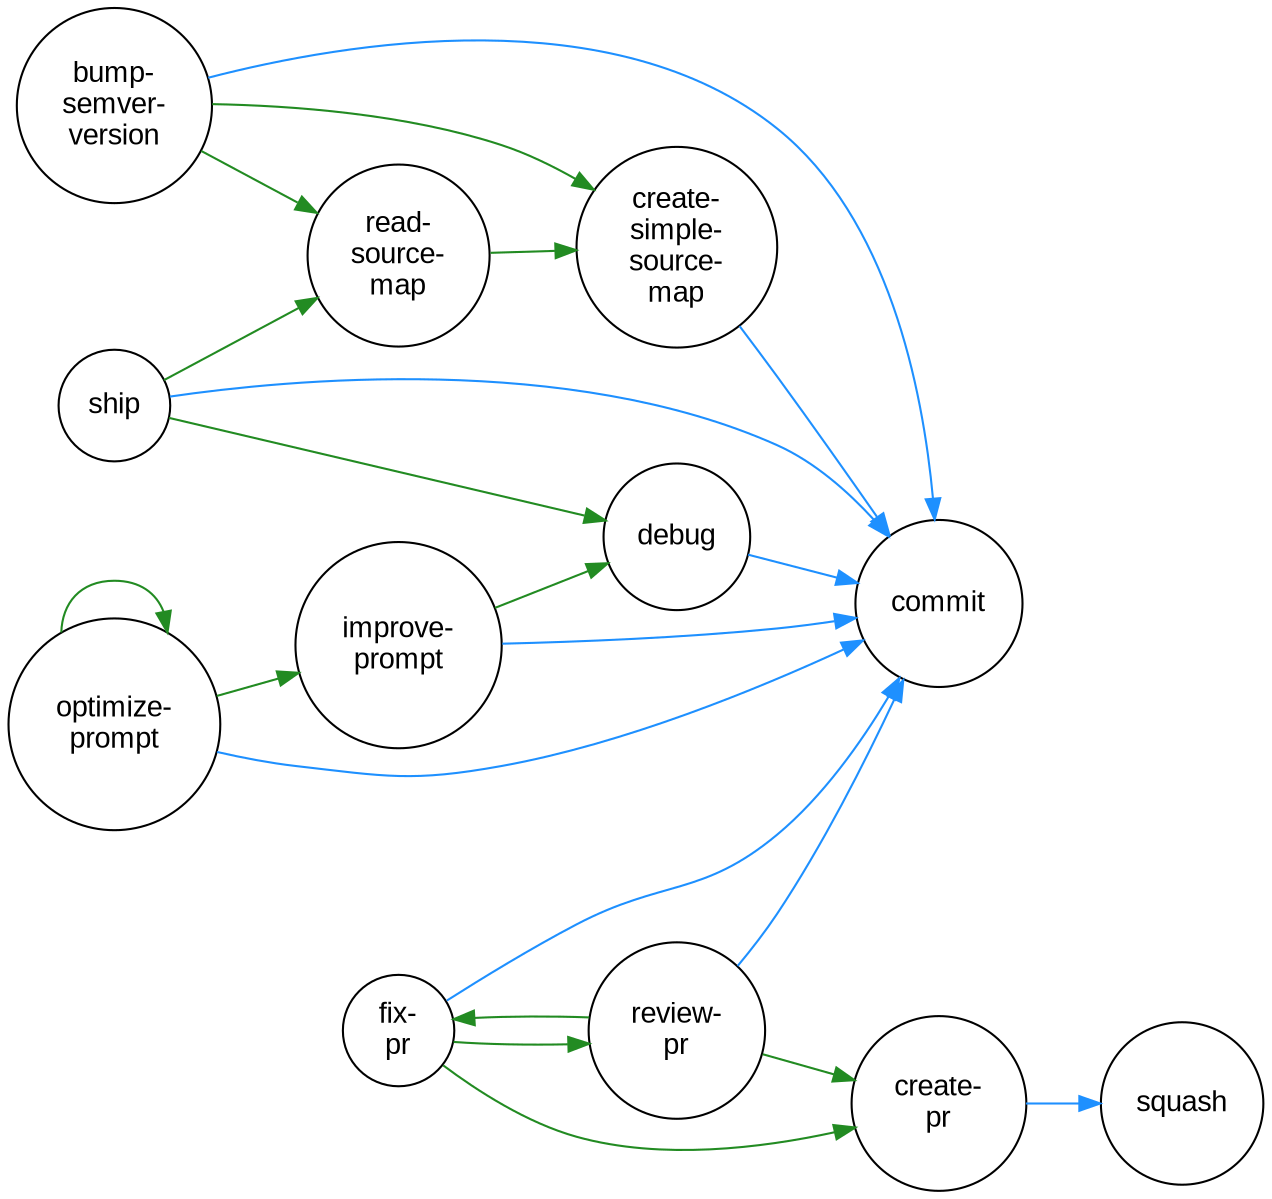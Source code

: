 digraph PromptReferences {
    // Graph settings
    rankdir=LR;
    node [shape=circle, style=filled, fillcolor=white, fontname="Arial"];
    bgcolor=transparent;

    // Nodes
    "bump-semver-version" [label="bump-\nsemver-\nversion"];
    "commit" [label="commit"];
    "create-pr" [label="create-\npr"];
    "create-simple-source-map" [label="create-\nsimple-\nsource-\nmap"];
    "debug" [label="debug"];
    "fix-pr" [label="fix-\npr"];
    "improve-prompt" [label="improve-\nprompt"];
    "optimize-prompt" [label="optimize-\nprompt"];
    "read-source-map" [label="read-\nsource-\nmap"];
    "review-pr" [label="review-\npr"];
    "ship" [label="ship"];
    "squash" [label="squash"];

    // Edges
    "bump-semver-version" -> "commit" [color="#1E90FF"];  // Dodger blue - inbound to terminal node
    "bump-semver-version" -> "create-simple-source-map" [color="#228B22"];  // Forest green - outbound reference
    "bump-semver-version" -> "read-source-map" [color="#228B22"];  // Forest green - outbound reference
    "create-pr" -> "squash" [color="#1E90FF"];  // Dodger blue - inbound to terminal node
    "create-simple-source-map" -> "commit" [color="#1E90FF"];  // Dodger blue - inbound to terminal node
    "debug" -> "commit" [color="#1E90FF"];  // Dodger blue - inbound to terminal node
    "fix-pr" -> "commit" [color="#1E90FF"];  // Dodger blue - inbound to terminal node
    "fix-pr" -> "create-pr" [color="#228B22"];  // Forest green - outbound reference
    "fix-pr" -> "review-pr" [color="#228B22"];  // Forest green - outbound reference
    "improve-prompt" -> "commit" [color="#1E90FF"];  // Dodger blue - inbound to terminal node
    "improve-prompt" -> "debug" [color="#228B22"];  // Forest green - outbound reference
    "optimize-prompt" -> "commit" [color="#1E90FF"];  // Dodger blue - inbound to terminal node
    "optimize-prompt" -> "improve-prompt" [color="#228B22"];  // Forest green - outbound reference
    "optimize-prompt" -> "optimize-prompt" [color="#228B22"];  // Forest green - outbound reference
    "read-source-map" -> "create-simple-source-map" [color="#228B22"];  // Forest green - outbound reference
    "review-pr" -> "commit" [color="#1E90FF"];  // Dodger blue - inbound to terminal node
    "review-pr" -> "create-pr" [color="#228B22"];  // Forest green - outbound reference
    "review-pr" -> "fix-pr" [color="#228B22"];  // Forest green - outbound reference
    "ship" -> "commit" [color="#1E90FF"];  // Dodger blue - inbound to terminal node
    "ship" -> "debug" [color="#228B22"];  // Forest green - outbound reference
    "ship" -> "read-source-map" [color="#228B22"];  // Forest green - outbound reference
}